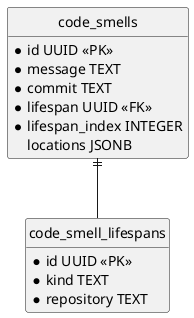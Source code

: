 @startuml Database
hide circle
hide empty members

entity code_smell_lifespans {
  *id UUID <<PK>>
  *kind TEXT
  *repository TEXT
}

entity code_smells {
  *id UUID <<PK>>
  *message TEXT
  *commit TEXT
  *lifespan UUID <<FK>>
  *lifespan_index INTEGER
  locations JSONB
}

code_smells ||-- code_smell_lifespans

' entity file_links {
'   *from_path TEXT
'   *from_commit TEXT
'   *from_start_line INTEGER
'   *from_end_line INTEGER
'   *from_start_character INTEGER
'   *from_end_character INTEGER
'   *to_path TEXT
'   *to_commit TEXT
'   *to_start_line INTEGER
'   *to_end_line INTEGER
'   *to_start_character INTEGER
'   *to_end_character INTEGER
' }

@enduml

